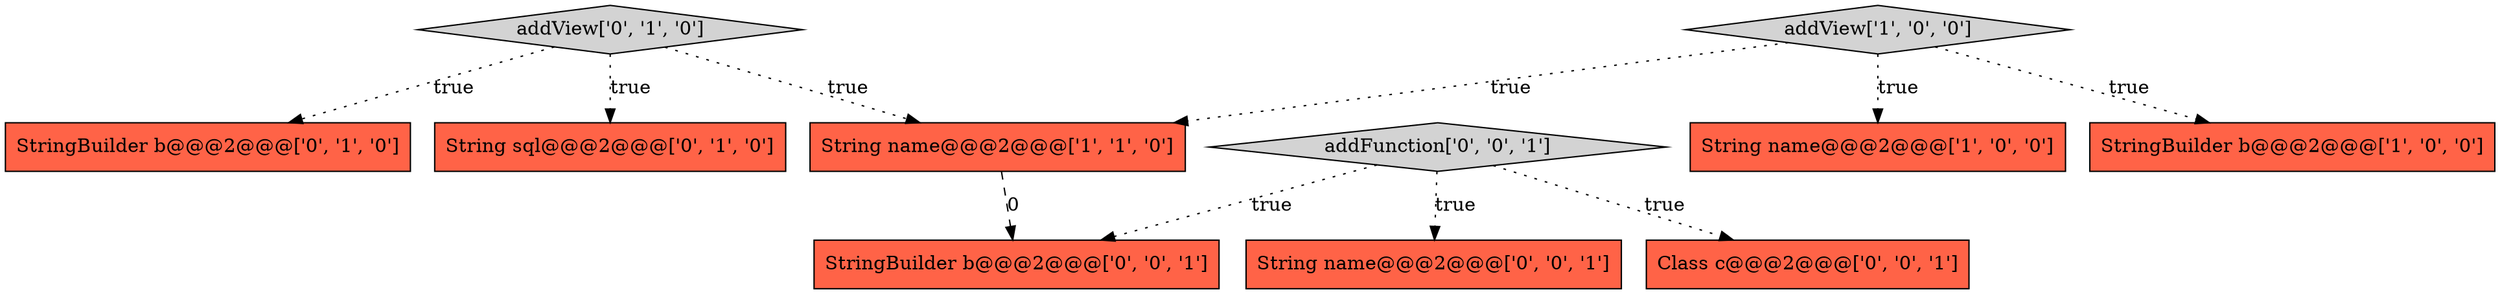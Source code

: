 digraph {
5 [style = filled, label = "StringBuilder b@@@2@@@['0', '1', '0']", fillcolor = tomato, shape = box image = "AAA0AAABBB2BBB"];
10 [style = filled, label = "addFunction['0', '0', '1']", fillcolor = lightgray, shape = diamond image = "AAA0AAABBB3BBB"];
3 [style = filled, label = "String name@@@2@@@['1', '1', '0']", fillcolor = tomato, shape = box image = "AAA0AAABBB1BBB"];
2 [style = filled, label = "addView['1', '0', '0']", fillcolor = lightgray, shape = diamond image = "AAA0AAABBB1BBB"];
0 [style = filled, label = "String name@@@2@@@['1', '0', '0']", fillcolor = tomato, shape = box image = "AAA0AAABBB1BBB"];
6 [style = filled, label = "addView['0', '1', '0']", fillcolor = lightgray, shape = diamond image = "AAA0AAABBB2BBB"];
1 [style = filled, label = "StringBuilder b@@@2@@@['1', '0', '0']", fillcolor = tomato, shape = box image = "AAA0AAABBB1BBB"];
4 [style = filled, label = "String sql@@@2@@@['0', '1', '0']", fillcolor = tomato, shape = box image = "AAA0AAABBB2BBB"];
7 [style = filled, label = "Class c@@@2@@@['0', '0', '1']", fillcolor = tomato, shape = box image = "AAA0AAABBB3BBB"];
9 [style = filled, label = "StringBuilder b@@@2@@@['0', '0', '1']", fillcolor = tomato, shape = box image = "AAA0AAABBB3BBB"];
8 [style = filled, label = "String name@@@2@@@['0', '0', '1']", fillcolor = tomato, shape = box image = "AAA0AAABBB3BBB"];
2->1 [style = dotted, label="true"];
6->5 [style = dotted, label="true"];
6->4 [style = dotted, label="true"];
2->0 [style = dotted, label="true"];
2->3 [style = dotted, label="true"];
10->8 [style = dotted, label="true"];
10->7 [style = dotted, label="true"];
10->9 [style = dotted, label="true"];
3->9 [style = dashed, label="0"];
6->3 [style = dotted, label="true"];
}
